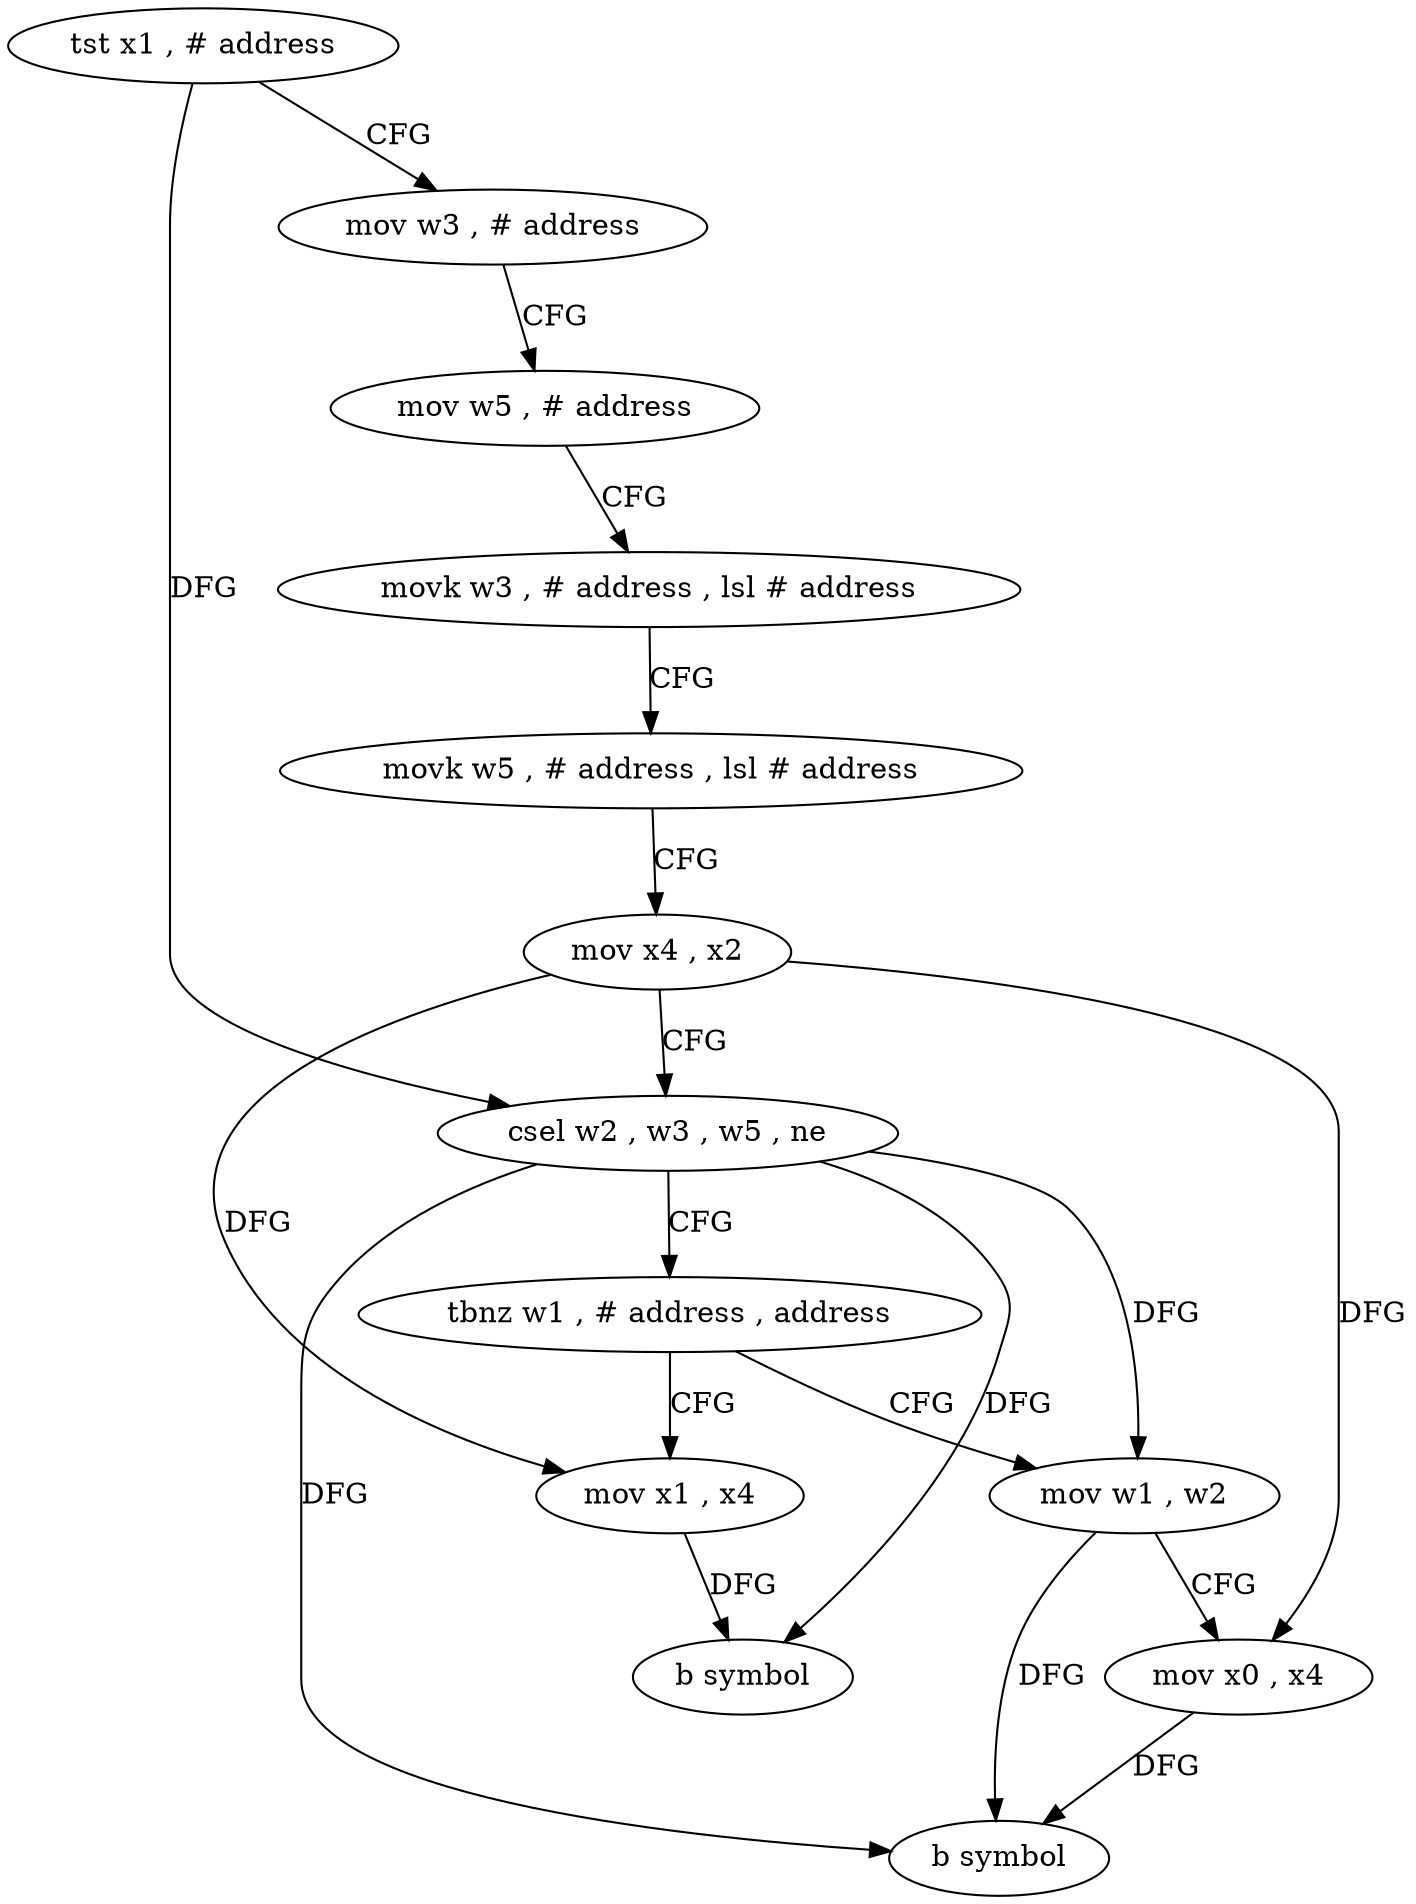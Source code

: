 digraph "func" {
"4275568" [label = "tst x1 , # address" ]
"4275572" [label = "mov w3 , # address" ]
"4275576" [label = "mov w5 , # address" ]
"4275580" [label = "movk w3 , # address , lsl # address" ]
"4275584" [label = "movk w5 , # address , lsl # address" ]
"4275588" [label = "mov x4 , x2" ]
"4275592" [label = "csel w2 , w3 , w5 , ne" ]
"4275596" [label = "tbnz w1 , # address , address" ]
"4275616" [label = "mov x1 , x4" ]
"4275600" [label = "mov w1 , w2" ]
"4275620" [label = "b symbol" ]
"4275604" [label = "mov x0 , x4" ]
"4275608" [label = "b symbol" ]
"4275568" -> "4275572" [ label = "CFG" ]
"4275568" -> "4275592" [ label = "DFG" ]
"4275572" -> "4275576" [ label = "CFG" ]
"4275576" -> "4275580" [ label = "CFG" ]
"4275580" -> "4275584" [ label = "CFG" ]
"4275584" -> "4275588" [ label = "CFG" ]
"4275588" -> "4275592" [ label = "CFG" ]
"4275588" -> "4275616" [ label = "DFG" ]
"4275588" -> "4275604" [ label = "DFG" ]
"4275592" -> "4275596" [ label = "CFG" ]
"4275592" -> "4275620" [ label = "DFG" ]
"4275592" -> "4275600" [ label = "DFG" ]
"4275592" -> "4275608" [ label = "DFG" ]
"4275596" -> "4275616" [ label = "CFG" ]
"4275596" -> "4275600" [ label = "CFG" ]
"4275616" -> "4275620" [ label = "DFG" ]
"4275600" -> "4275604" [ label = "CFG" ]
"4275600" -> "4275608" [ label = "DFG" ]
"4275604" -> "4275608" [ label = "DFG" ]
}
